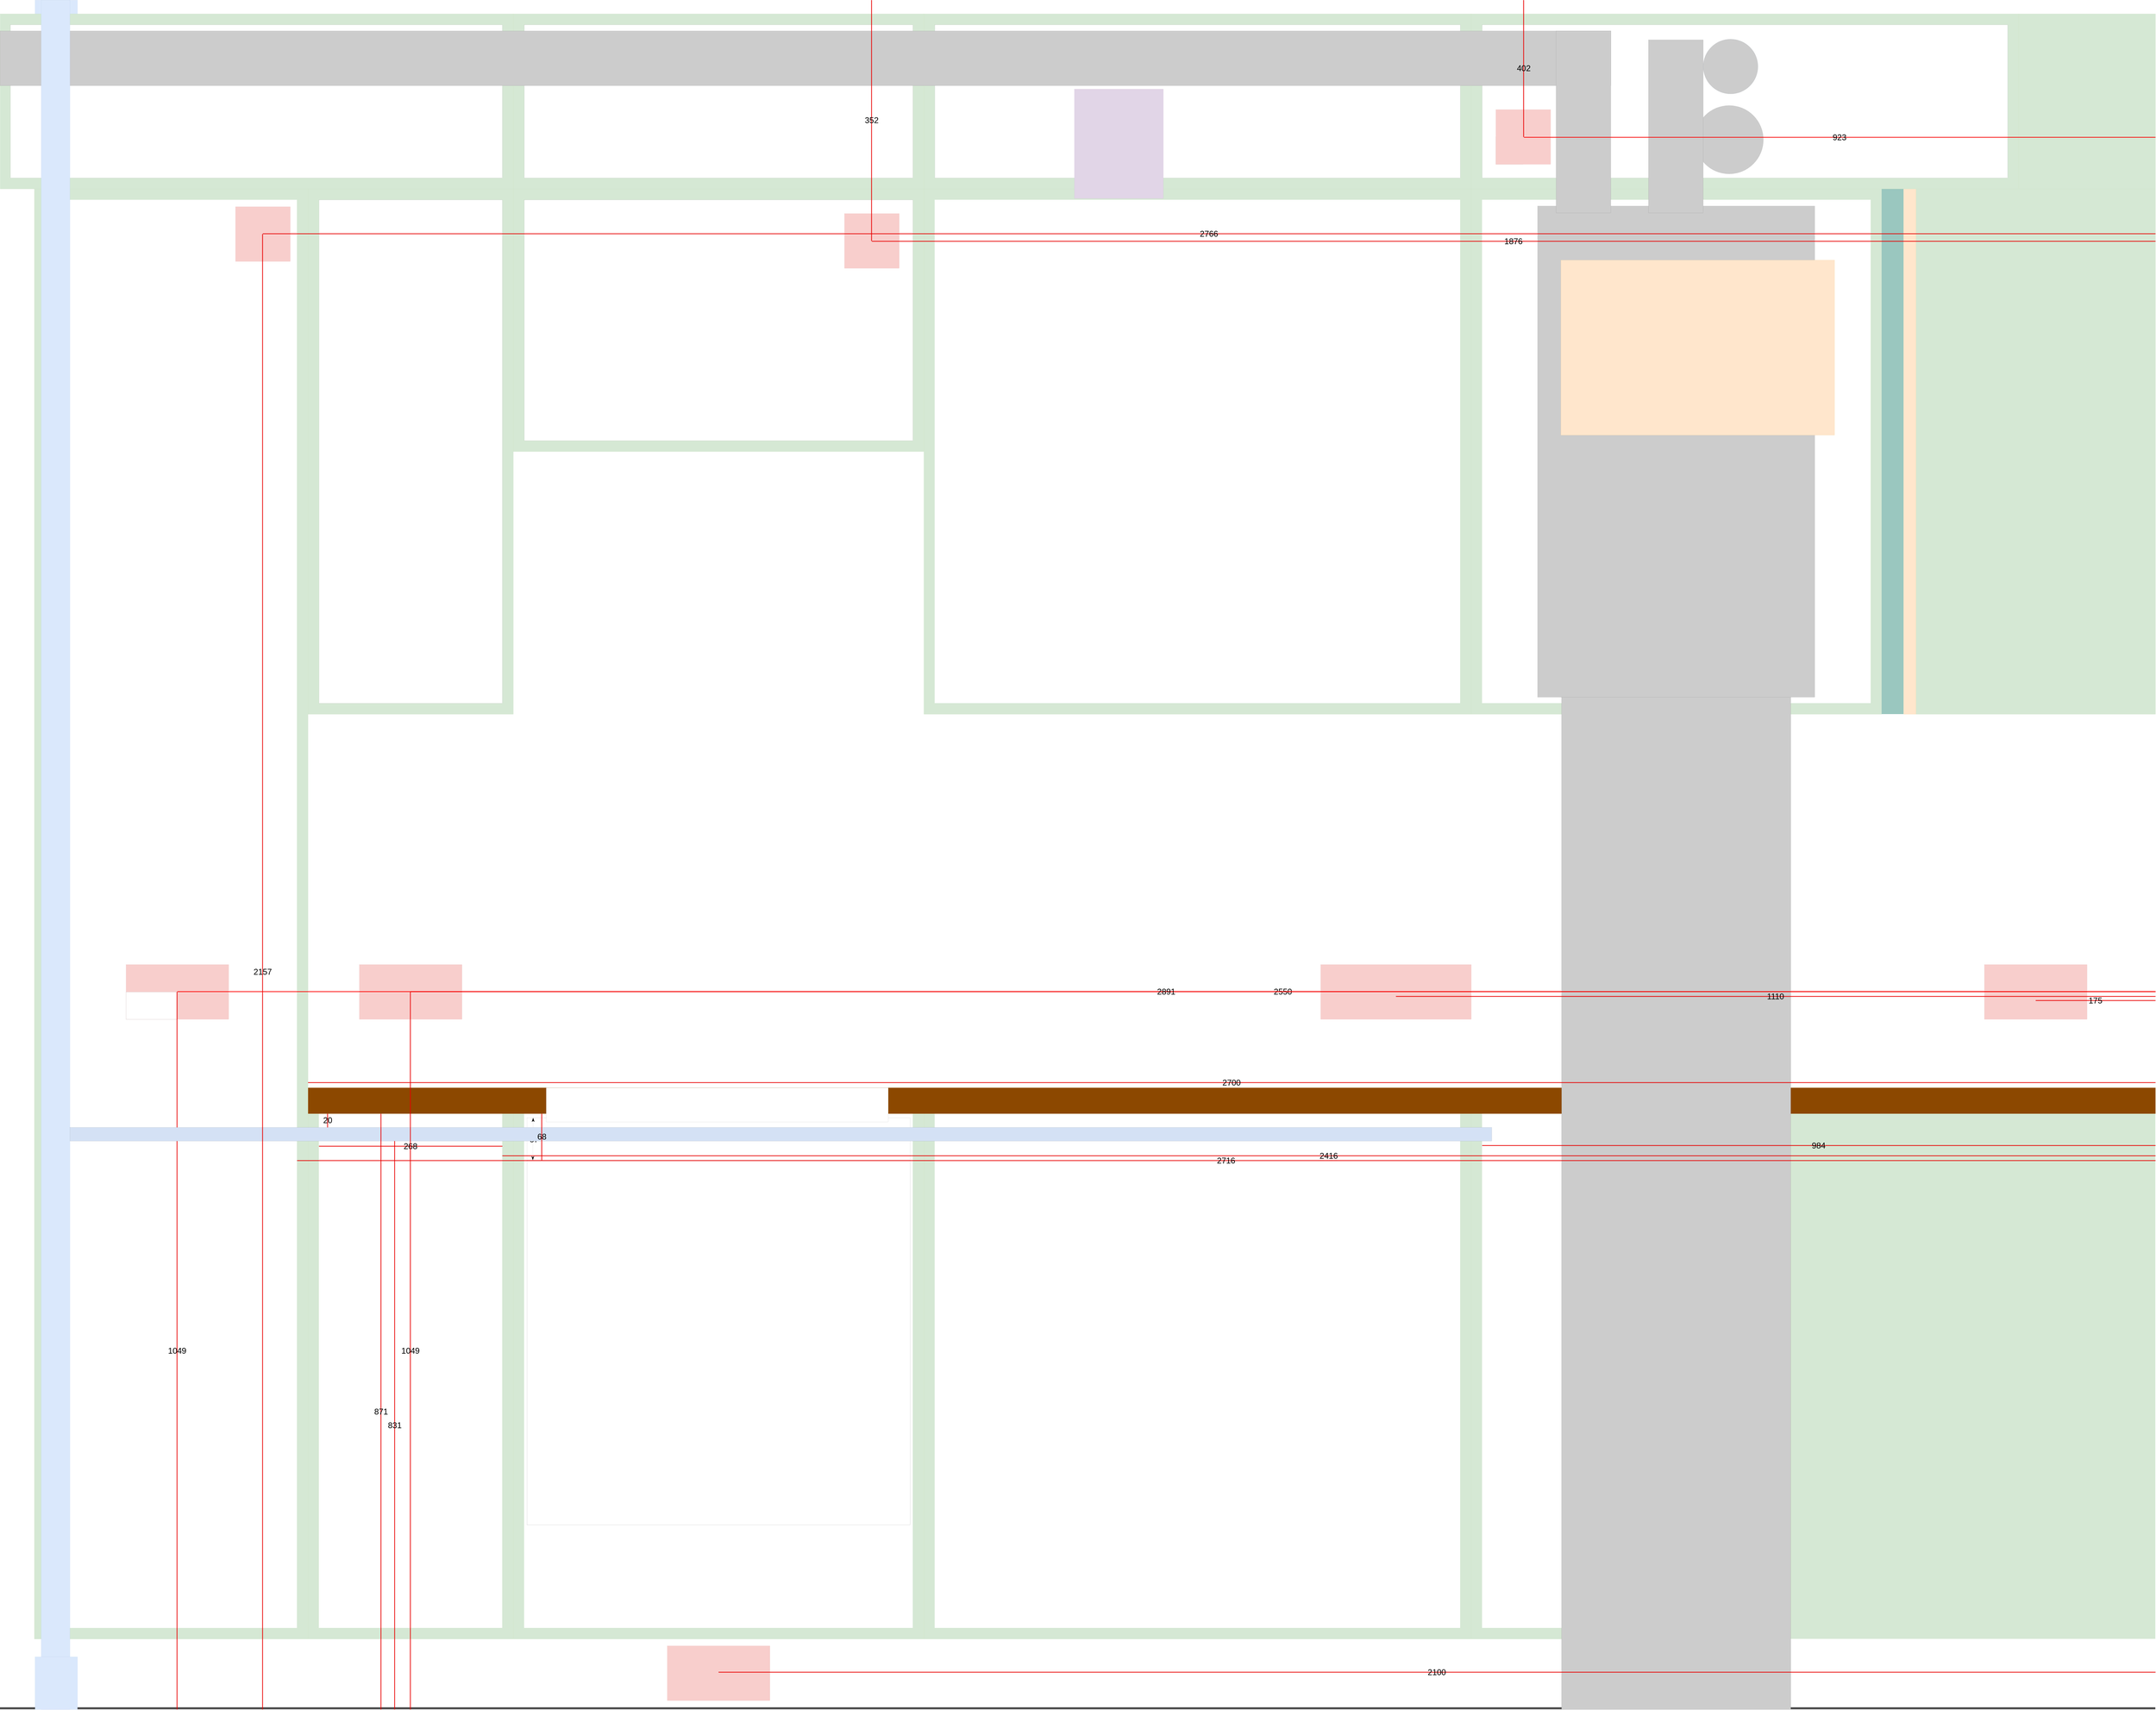 <mxfile version="24.6.4" type="github" pages="2">
  <diagram name="left" id="koKkgfx4V1DcDY4L06e6">
    <mxGraphModel dx="1593" dy="838" grid="1" gridSize="1" guides="1" tooltips="1" connect="1" arrows="1" fold="1" page="1" pageScale="1" pageWidth="3150" pageHeight="2499" math="0" shadow="0">
      <root>
        <mxCell id="0" />
        <mxCell id="1" parent="0" />
        <mxCell id="xtGN7tZTvixt9cB9F57P-2" value="" style="rounded=0;whiteSpace=wrap;html=1;strokeColor=none;strokeWidth=0;fillColor=none;rotatable=0;cloneable=0;deletable=0;resizable=0;movable=0;editable=0;locked=1;connectable=0;" parent="1" vertex="1">
          <mxGeometry width="3150" height="2499" as="geometry" />
        </mxCell>
        <mxCell id="w0aLumGX9xAHh60q_JEq-9" value="" style="rounded=0;whiteSpace=wrap;html=1;strokeColor=none;fillColor=#9AC7BF;" parent="1" vertex="1">
          <mxGeometry x="2550" y="1628" width="40" height="768" as="geometry" />
        </mxCell>
        <mxCell id="w0aLumGX9xAHh60q_JEq-11" value="" style="rounded=0;whiteSpace=wrap;html=1;strokeWidth=0;fillColor=#d5e8d4;strokeColor=#82b366;" parent="1" vertex="1">
          <mxGeometry x="2950" y="20" width="200" height="256" as="geometry" />
        </mxCell>
        <mxCell id="FoiQY0BL_amfM0cv7Ukx-2" value="пол" parent="0" />
        <mxCell id="xtGN7tZTvixt9cB9F57P-3" value="" style="rounded=0;whiteSpace=wrap;html=1;strokeColor=none;fillColor=default;" parent="FoiQY0BL_amfM0cv7Ukx-2" vertex="1">
          <mxGeometry y="2396" width="3150" height="100" as="geometry" />
        </mxCell>
        <mxCell id="FoiQY0BL_amfM0cv7Ukx-23" value="" style="rounded=0;whiteSpace=wrap;html=1;strokeColor=none;fillColor=#4D4D4D;fontColor=#ffffff;" parent="FoiQY0BL_amfM0cv7Ukx-2" vertex="1">
          <mxGeometry y="2496" width="3150" height="3" as="geometry" />
        </mxCell>
        <mxCell id="_2o7Frp7gTv5wv5hf5Ww-18" value="" style="rounded=0;whiteSpace=wrap;html=1;strokeWidth=0;fillColor=#dae8fc;strokeColor=#6c8ebf;align=center;verticalAlign=middle;fontFamily=Helvetica;fontSize=12;fontColor=default;" parent="FoiQY0BL_amfM0cv7Ukx-2" vertex="1">
          <mxGeometry x="55" y="72" width="62" height="36" as="geometry" />
        </mxCell>
        <mxCell id="_2o7Frp7gTv5wv5hf5Ww-19" value="" style="rounded=0;whiteSpace=wrap;html=1;strokeWidth=0;fillColor=#dae8fc;strokeColor=#6c8ebf;align=center;verticalAlign=middle;fontFamily=Helvetica;fontSize=12;fontColor=default;" parent="FoiQY0BL_amfM0cv7Ukx-2" vertex="1">
          <mxGeometry x="51" width="62" height="36" as="geometry" />
        </mxCell>
        <mxCell id="FoiQY0BL_amfM0cv7Ukx-28" value="верхний ряд" parent="0" />
        <mxCell id="CjcA40CV85_2sZ5aNf5o-3" value="" style="group" parent="FoiQY0BL_amfM0cv7Ukx-28" vertex="1" connectable="0">
          <mxGeometry x="450" y="276" width="300" height="768" as="geometry" />
        </mxCell>
        <mxCell id="CjcA40CV85_2sZ5aNf5o-1" value="" style="rounded=0;whiteSpace=wrap;html=1;strokeColor=#82b366;strokeWidth=0;fillColor=#d5e8d4;" parent="CjcA40CV85_2sZ5aNf5o-3" vertex="1">
          <mxGeometry width="300" height="768" as="geometry" />
        </mxCell>
        <mxCell id="CjcA40CV85_2sZ5aNf5o-2" value="" style="rounded=0;whiteSpace=wrap;html=1;strokeWidth=0;" parent="CjcA40CV85_2sZ5aNf5o-3" vertex="1">
          <mxGeometry x="16" y="16" width="268" height="736" as="geometry" />
        </mxCell>
        <mxCell id="CjcA40CV85_2sZ5aNf5o-6" value="" style="group" parent="FoiQY0BL_amfM0cv7Ukx-28" vertex="1" connectable="0">
          <mxGeometry x="750" y="276" width="600" height="384" as="geometry" />
        </mxCell>
        <mxCell id="CjcA40CV85_2sZ5aNf5o-4" value="" style="rounded=0;whiteSpace=wrap;html=1;strokeWidth=0;fillColor=#d5e8d4;strokeColor=#82b366;" parent="CjcA40CV85_2sZ5aNf5o-6" vertex="1">
          <mxGeometry width="600" height="384" as="geometry" />
        </mxCell>
        <mxCell id="CjcA40CV85_2sZ5aNf5o-5" value="" style="rounded=0;whiteSpace=wrap;html=1;strokeWidth=0;" parent="CjcA40CV85_2sZ5aNf5o-6" vertex="1">
          <mxGeometry x="16" y="16" width="568" height="352" as="geometry" />
        </mxCell>
        <mxCell id="VPxmGFacgetjMYWHdtx3-2" value="" style="rounded=0;whiteSpace=wrap;html=1;fillColor=#f8cecc;strokeColor=#b85450;strokeWidth=0;align=center;verticalAlign=middle;fontFamily=Helvetica;fontSize=12;fontColor=default;" parent="CjcA40CV85_2sZ5aNf5o-6" vertex="1">
          <mxGeometry x="484" y="36" width="80" height="80" as="geometry" />
        </mxCell>
        <mxCell id="CjcA40CV85_2sZ5aNf5o-7" value="" style="group" parent="FoiQY0BL_amfM0cv7Ukx-28" vertex="1" connectable="0">
          <mxGeometry x="1350" y="276" width="1400" height="768" as="geometry" />
        </mxCell>
        <mxCell id="CjcA40CV85_2sZ5aNf5o-8" value="" style="rounded=0;whiteSpace=wrap;html=1;strokeColor=#82b366;fillColor=#d5e8d4;strokeWidth=0;" parent="CjcA40CV85_2sZ5aNf5o-7" vertex="1">
          <mxGeometry width="800" height="768" as="geometry" />
        </mxCell>
        <mxCell id="CjcA40CV85_2sZ5aNf5o-9" value="" style="rounded=0;whiteSpace=wrap;html=1;fillColor=default;strokeColor=none;" parent="CjcA40CV85_2sZ5aNf5o-7" vertex="1">
          <mxGeometry x="16.003" y="16" width="768" height="736" as="geometry" />
        </mxCell>
        <mxCell id="CjcA40CV85_2sZ5aNf5o-10" value="" style="group" parent="CjcA40CV85_2sZ5aNf5o-7" vertex="1" connectable="0">
          <mxGeometry x="800" width="600" height="768" as="geometry" />
        </mxCell>
        <mxCell id="CjcA40CV85_2sZ5aNf5o-11" value="" style="rounded=0;whiteSpace=wrap;html=1;strokeColor=#82b366;fillColor=#d5e8d4;strokeWidth=0;" parent="CjcA40CV85_2sZ5aNf5o-10" vertex="1">
          <mxGeometry width="600" height="768" as="geometry" />
        </mxCell>
        <mxCell id="CjcA40CV85_2sZ5aNf5o-12" value="" style="rounded=0;whiteSpace=wrap;html=1;fillColor=default;strokeColor=none;" parent="CjcA40CV85_2sZ5aNf5o-10" vertex="1">
          <mxGeometry x="16" y="16" width="568" height="736" as="geometry" />
        </mxCell>
        <mxCell id="w0aLumGX9xAHh60q_JEq-7" value="" style="rounded=0;whiteSpace=wrap;html=1;strokeWidth=0;fillColor=#d5e8d4;strokeColor=#82b366;" parent="FoiQY0BL_amfM0cv7Ukx-28" vertex="1">
          <mxGeometry x="2800" y="276" width="350" height="768" as="geometry" />
        </mxCell>
        <mxCell id="w0aLumGX9xAHh60q_JEq-8" value="" style="rounded=0;whiteSpace=wrap;html=1;strokeWidth=0;fillColor=#ffe6cc;strokeColor=#d79b00;" parent="FoiQY0BL_amfM0cv7Ukx-28" vertex="1">
          <mxGeometry x="2782" y="276" width="18" height="768" as="geometry" />
        </mxCell>
        <mxCell id="FoiQY0BL_amfM0cv7Ukx-5" value="" style="rounded=0;whiteSpace=wrap;html=1;strokeColor=none;fillColor=#9AC7BF;" parent="FoiQY0BL_amfM0cv7Ukx-28" vertex="1">
          <mxGeometry x="2750" y="276" width="32" height="768" as="geometry" />
        </mxCell>
        <mxCell id="CjcA40CV85_2sZ5aNf5o-13" value="антресоль" parent="0" />
        <mxCell id="CjcA40CV85_2sZ5aNf5o-18" value="" style="group" parent="CjcA40CV85_2sZ5aNf5o-13" vertex="1" connectable="0">
          <mxGeometry x="750" y="20" width="600" height="256" as="geometry" />
        </mxCell>
        <mxCell id="CjcA40CV85_2sZ5aNf5o-19" value="" style="group" parent="CjcA40CV85_2sZ5aNf5o-18" vertex="1" connectable="0">
          <mxGeometry width="600" height="256" as="geometry" />
        </mxCell>
        <mxCell id="CjcA40CV85_2sZ5aNf5o-20" value="" style="rounded=0;whiteSpace=wrap;html=1;strokeWidth=0;fillColor=#d5e8d4;strokeColor=#82b366;" parent="CjcA40CV85_2sZ5aNf5o-19" vertex="1">
          <mxGeometry width="600" height="256" as="geometry" />
        </mxCell>
        <mxCell id="CjcA40CV85_2sZ5aNf5o-21" value="" style="rounded=0;whiteSpace=wrap;html=1;strokeWidth=0;" parent="CjcA40CV85_2sZ5aNf5o-19" vertex="1">
          <mxGeometry x="16" y="16" width="568" height="224" as="geometry" />
        </mxCell>
        <mxCell id="CjcA40CV85_2sZ5aNf5o-28" value="" style="group" parent="CjcA40CV85_2sZ5aNf5o-13" vertex="1" connectable="0">
          <mxGeometry x="1350" y="20" width="800" height="292" as="geometry" />
        </mxCell>
        <mxCell id="CjcA40CV85_2sZ5aNf5o-26" value="" style="rounded=0;whiteSpace=wrap;html=1;strokeWidth=0;fillColor=#d5e8d4;strokeColor=#82b366;" parent="CjcA40CV85_2sZ5aNf5o-28" vertex="1">
          <mxGeometry width="800" height="256" as="geometry" />
        </mxCell>
        <mxCell id="CjcA40CV85_2sZ5aNf5o-27" value="" style="rounded=0;whiteSpace=wrap;html=1;strokeWidth=0;" parent="CjcA40CV85_2sZ5aNf5o-28" vertex="1">
          <mxGeometry x="16" y="16" width="768" height="224" as="geometry" />
        </mxCell>
        <mxCell id="CjcA40CV85_2sZ5aNf5o-16" value="" style="group" parent="CjcA40CV85_2sZ5aNf5o-13" vertex="1" connectable="0">
          <mxGeometry y="20" width="3148" height="256" as="geometry" />
        </mxCell>
        <mxCell id="CjcA40CV85_2sZ5aNf5o-17" value="" style="group" parent="CjcA40CV85_2sZ5aNf5o-16" vertex="1" connectable="0">
          <mxGeometry width="3148" height="256" as="geometry" />
        </mxCell>
        <mxCell id="CjcA40CV85_2sZ5aNf5o-14" value="" style="rounded=0;whiteSpace=wrap;html=1;strokeWidth=0;fillColor=#d5e8d4;strokeColor=#82b366;" parent="CjcA40CV85_2sZ5aNf5o-17" vertex="1">
          <mxGeometry width="750" height="256" as="geometry" />
        </mxCell>
        <mxCell id="CjcA40CV85_2sZ5aNf5o-15" value="" style="rounded=0;whiteSpace=wrap;html=1;strokeWidth=0;" parent="CjcA40CV85_2sZ5aNf5o-17" vertex="1">
          <mxGeometry x="15" y="16" width="719" height="224" as="geometry" />
        </mxCell>
        <mxCell id="CjcA40CV85_2sZ5aNf5o-30" value="" style="rounded=0;whiteSpace=wrap;html=1;strokeWidth=0;fillColor=#d5e8d4;strokeColor=#82b366;" parent="CjcA40CV85_2sZ5aNf5o-13" vertex="1">
          <mxGeometry x="2150" y="20" width="800" height="256" as="geometry" />
        </mxCell>
        <mxCell id="CjcA40CV85_2sZ5aNf5o-29" value="" style="group" parent="CjcA40CV85_2sZ5aNf5o-13" vertex="1" connectable="0">
          <mxGeometry x="2150" y="20" width="998" height="402" as="geometry" />
        </mxCell>
        <mxCell id="CjcA40CV85_2sZ5aNf5o-31" value="" style="rounded=0;whiteSpace=wrap;html=1;strokeWidth=0;" parent="CjcA40CV85_2sZ5aNf5o-29" vertex="1">
          <mxGeometry x="16" y="16" width="768" height="224" as="geometry" />
        </mxCell>
        <mxCell id="0hOKsh7049nC19befjA3-3" value="" style="ellipse;whiteSpace=wrap;html=1;aspect=fixed;strokeWidth=0;fillColor=#CCCCCC;fontColor=#333333;strokeColor=#666666;" vertex="1" parent="CjcA40CV85_2sZ5aNf5o-29">
          <mxGeometry x="327" y="134" width="100" height="100" as="geometry" />
        </mxCell>
        <mxCell id="FoiQY0BL_amfM0cv7Ukx-4" value="нижний ряд" parent="0" />
        <mxCell id="FoiQY0BL_amfM0cv7Ukx-3" value="" style="rounded=0;whiteSpace=wrap;html=1;strokeColor=none;fillColor=#d5e8d4;" parent="FoiQY0BL_amfM0cv7Ukx-4" vertex="1">
          <mxGeometry x="2590" y="1628" width="560" height="768" as="geometry" />
        </mxCell>
        <mxCell id="FoiQY0BL_amfM0cv7Ukx-8" value="" style="group" parent="FoiQY0BL_amfM0cv7Ukx-4" vertex="1" connectable="0">
          <mxGeometry x="2150" y="1628" width="1000" height="768" as="geometry" />
        </mxCell>
        <mxCell id="FoiQY0BL_amfM0cv7Ukx-6" value="" style="rounded=0;whiteSpace=wrap;html=1;strokeColor=#82b366;fillColor=#d5e8d4;strokeWidth=0;" parent="FoiQY0BL_amfM0cv7Ukx-8" vertex="1">
          <mxGeometry width="400" height="768" as="geometry" />
        </mxCell>
        <mxCell id="FoiQY0BL_amfM0cv7Ukx-7" value="" style="rounded=0;whiteSpace=wrap;html=1;fillColor=default;strokeColor=none;" parent="FoiQY0BL_amfM0cv7Ukx-8" vertex="1">
          <mxGeometry x="16" width="368" height="752" as="geometry" />
        </mxCell>
        <mxCell id="FoiQY0BL_amfM0cv7Ukx-12" value="" style="group" parent="FoiQY0BL_amfM0cv7Ukx-4" vertex="1" connectable="0">
          <mxGeometry x="750" y="1618" width="621" height="870" as="geometry" />
        </mxCell>
        <mxCell id="FoiQY0BL_amfM0cv7Ukx-13" value="" style="rounded=0;whiteSpace=wrap;html=1;strokeColor=#82b366;fillColor=#d5e8d4;strokeWidth=0;" parent="FoiQY0BL_amfM0cv7Ukx-12" vertex="1">
          <mxGeometry y="10" width="600" height="768" as="geometry" />
        </mxCell>
        <mxCell id="FoiQY0BL_amfM0cv7Ukx-14" value="" style="rounded=0;whiteSpace=wrap;html=1;fillColor=default;strokeColor=none;" parent="FoiQY0BL_amfM0cv7Ukx-12" vertex="1">
          <mxGeometry x="16" y="10" width="568" height="752" as="geometry" />
        </mxCell>
        <mxCell id="FoiQY0BL_amfM0cv7Ukx-15" value="" style="group" parent="FoiQY0BL_amfM0cv7Ukx-4" vertex="1" connectable="0">
          <mxGeometry x="450" y="1618" width="390" height="768" as="geometry" />
        </mxCell>
        <mxCell id="FoiQY0BL_amfM0cv7Ukx-16" value="" style="rounded=0;whiteSpace=wrap;html=1;strokeColor=#82b366;fillColor=#d5e8d4;strokeWidth=0;" parent="FoiQY0BL_amfM0cv7Ukx-15" vertex="1">
          <mxGeometry y="10" width="300" height="768" as="geometry" />
        </mxCell>
        <mxCell id="FoiQY0BL_amfM0cv7Ukx-17" value="" style="rounded=0;whiteSpace=wrap;html=1;fillColor=default;strokeColor=none;" parent="FoiQY0BL_amfM0cv7Ukx-15" vertex="1">
          <mxGeometry x="16" y="10" width="268" height="752" as="geometry" />
        </mxCell>
        <mxCell id="FoiQY0BL_amfM0cv7Ukx-22" value="" style="group" parent="FoiQY0BL_amfM0cv7Ukx-4" vertex="1" connectable="0">
          <mxGeometry x="50" y="276" width="3100" height="2217" as="geometry" />
        </mxCell>
        <mxCell id="FoiQY0BL_amfM0cv7Ukx-19" value="" style="rounded=0;whiteSpace=wrap;html=1;strokeColor=#82b366;fillColor=#d5e8d4;strokeWidth=0;" parent="FoiQY0BL_amfM0cv7Ukx-22" vertex="1">
          <mxGeometry width="400" height="2120" as="geometry" />
        </mxCell>
        <mxCell id="FoiQY0BL_amfM0cv7Ukx-21" value="" style="rounded=0;whiteSpace=wrap;html=1;strokeColor=none;" parent="FoiQY0BL_amfM0cv7Ukx-22" vertex="1">
          <mxGeometry x="16" y="16.079" width="368" height="2088" as="geometry" />
        </mxCell>
        <mxCell id="Xp1xwoGzoSQ8W8K1QQJ6-2" value="" style="rounded=0;whiteSpace=wrap;html=1;strokeWidth=0;fillColor=#f8cecc;strokeColor=#b85450;" parent="FoiQY0BL_amfM0cv7Ukx-22" vertex="1">
          <mxGeometry x="134" y="1134" width="150" height="80" as="geometry" />
        </mxCell>
        <mxCell id="Pu72MlAG8UcR5RmYyR8u-3" value="" style="rounded=0;whiteSpace=wrap;html=1;strokeWidth=0;" parent="FoiQY0BL_amfM0cv7Ukx-22" vertex="1">
          <mxGeometry x="134" y="1174" width="75" height="40" as="geometry" />
        </mxCell>
        <mxCell id="Pu72MlAG8UcR5RmYyR8u-2" value="1049" style="rounded=0;whiteSpace=wrap;html=1;strokeWidth=0;fillColor=#FF0000;" parent="FoiQY0BL_amfM0cv7Ukx-22" vertex="1">
          <mxGeometry x="208" y="1174" width="1" height="1049" as="geometry" />
        </mxCell>
        <mxCell id="FoiQY0BL_amfM0cv7Ukx-24" value="" style="group" parent="FoiQY0BL_amfM0cv7Ukx-4" vertex="1" connectable="0">
          <mxGeometry x="1350" y="1628" width="856" height="768" as="geometry" />
        </mxCell>
        <mxCell id="FoiQY0BL_amfM0cv7Ukx-25" value="" style="rounded=0;whiteSpace=wrap;html=1;strokeColor=#82b366;fillColor=#d5e8d4;strokeWidth=0;" parent="FoiQY0BL_amfM0cv7Ukx-24" vertex="1">
          <mxGeometry width="800" height="768" as="geometry" />
        </mxCell>
        <mxCell id="FoiQY0BL_amfM0cv7Ukx-26" value="" style="rounded=0;whiteSpace=wrap;html=1;fillColor=default;strokeColor=none;" parent="FoiQY0BL_amfM0cv7Ukx-24" vertex="1">
          <mxGeometry x="16" width="768" height="752" as="geometry" />
        </mxCell>
        <mxCell id="_2o7Frp7gTv5wv5hf5Ww-23" value="" style="rounded=0;whiteSpace=wrap;html=1;strokeWidth=0;fillColor=#8C4800;strokeColor=#d79b00;" parent="FoiQY0BL_amfM0cv7Ukx-4" vertex="1">
          <mxGeometry x="450" y="1590" width="2700" height="38" as="geometry" />
        </mxCell>
        <mxCell id="CjcA40CV85_2sZ5aNf5o-33" value="котел" parent="0" />
        <mxCell id="_2o7Frp7gTv5wv5hf5Ww-1" value="" style="rounded=0;whiteSpace=wrap;html=1;strokeWidth=0;fillColor=#CCCCCC;resizable=1;editable=1;movable=1;rotatable=0;deletable=0;locked=0;connectable=1;cloneable=0;" parent="CjcA40CV85_2sZ5aNf5o-33" vertex="1">
          <mxGeometry x="2247" y="301" width="405" height="718" as="geometry" />
        </mxCell>
        <mxCell id="_2o7Frp7gTv5wv5hf5Ww-4" value="" style="rounded=0;whiteSpace=wrap;html=1;strokeWidth=0;fillColor=#CCCCCC;" parent="CjcA40CV85_2sZ5aNf5o-33" vertex="1">
          <mxGeometry x="2409" y="58" width="80" height="253" as="geometry" />
        </mxCell>
        <mxCell id="_2o7Frp7gTv5wv5hf5Ww-7" value="" style="rounded=0;whiteSpace=wrap;html=1;strokeWidth=0;fillColor=#CCCCCC;" parent="CjcA40CV85_2sZ5aNf5o-33" vertex="1">
          <mxGeometry y="45" width="2354" height="80" as="geometry" />
        </mxCell>
        <mxCell id="_2o7Frp7gTv5wv5hf5Ww-6" value="" style="rounded=0;whiteSpace=wrap;html=1;strokeWidth=0;fillColor=#CCCCCC;" parent="CjcA40CV85_2sZ5aNf5o-33" vertex="1">
          <mxGeometry x="2282" y="1019" width="335" height="1480" as="geometry" />
        </mxCell>
        <mxCell id="CjcA40CV85_2sZ5aNf5o-32" value="" style="ellipse;whiteSpace=wrap;html=1;aspect=fixed;strokeWidth=0;fillColor=#CCCCCC;strokeColor=#23445d;" parent="CjcA40CV85_2sZ5aNf5o-33" vertex="1">
          <mxGeometry x="2489" y="57" width="80" height="80" as="geometry" />
        </mxCell>
        <mxCell id="w0aLumGX9xAHh60q_JEq-12" value="" style="rounded=0;whiteSpace=wrap;html=1;fillColor=#ffe6cc;strokeColor=#d79b00;strokeWidth=0;" parent="CjcA40CV85_2sZ5aNf5o-33" vertex="1">
          <mxGeometry x="2281" y="380" width="400" height="256" as="geometry" />
        </mxCell>
        <mxCell id="_2o7Frp7gTv5wv5hf5Ww-8" value="" style="rounded=0;whiteSpace=wrap;html=1;fillColor=#CCCCCC;strokeWidth=0;" parent="CjcA40CV85_2sZ5aNf5o-33" vertex="1">
          <mxGeometry x="2274" y="45" width="80" height="266" as="geometry" />
        </mxCell>
        <mxCell id="_2o7Frp7gTv5wv5hf5Ww-35" value="духовка" parent="0" />
        <mxCell id="_2o7Frp7gTv5wv5hf5Ww-29" value="" style="group" parent="_2o7Frp7gTv5wv5hf5Ww-35" vertex="1" connectable="0">
          <mxGeometry x="770" y="1644" width="560" height="595" as="geometry" />
        </mxCell>
        <mxCell id="_2o7Frp7gTv5wv5hf5Ww-27" value="" style="rounded=0;whiteSpace=wrap;html=1;strokeWidth=0;perimeterSpacing=0;" parent="_2o7Frp7gTv5wv5hf5Ww-29" vertex="1">
          <mxGeometry y="-10" width="560" height="595" as="geometry" />
        </mxCell>
        <mxCell id="_2o7Frp7gTv5wv5hf5Ww-28" value="" style="rounded=0;whiteSpace=wrap;html=1;strokeWidth=0;perimeterSpacing=0;" parent="_2o7Frp7gTv5wv5hf5Ww-29" vertex="1">
          <mxGeometry y="52" width="560" height="533" as="geometry" />
        </mxCell>
        <mxCell id="_2o7Frp7gTv5wv5hf5Ww-32" value="" style="endArrow=classicThin;startArrow=classicThin;html=1;rounded=0;entryX=0.016;entryY=0;entryDx=0;entryDy=0;entryPerimeter=0;exitX=0.015;exitY=0;exitDx=0;exitDy=0;exitPerimeter=0;startFill=1;endFill=1;strokeWidth=0;" parent="_2o7Frp7gTv5wv5hf5Ww-29" source="_2o7Frp7gTv5wv5hf5Ww-28" target="_2o7Frp7gTv5wv5hf5Ww-27" edge="1">
          <mxGeometry width="50" height="50" relative="1" as="geometry">
            <mxPoint x="9" y="49" as="sourcePoint" />
            <mxPoint x="59" y="-1" as="targetPoint" />
          </mxGeometry>
        </mxCell>
        <mxCell id="_2o7Frp7gTv5wv5hf5Ww-34" value="57" style="edgeLabel;html=1;align=center;verticalAlign=middle;resizable=0;points=[];" parent="_2o7Frp7gTv5wv5hf5Ww-32" vertex="1" connectable="0">
          <mxGeometry x="-0.015" y="-1" relative="1" as="geometry">
            <mxPoint as="offset" />
          </mxGeometry>
        </mxCell>
        <mxCell id="_2o7Frp7gTv5wv5hf5Ww-36" value="" style="rounded=0;whiteSpace=wrap;html=1;strokeWidth=0;" parent="_2o7Frp7gTv5wv5hf5Ww-35" vertex="1">
          <mxGeometry x="798" y="1590" width="500" height="50" as="geometry" />
        </mxCell>
        <mxCell id="_2o7Frp7gTv5wv5hf5Ww-13" value="газ" parent="0" />
        <mxCell id="_2o7Frp7gTv5wv5hf5Ww-14" value="" style="rounded=0;whiteSpace=wrap;html=1;strokeWidth=0;fillColor=#dae8fc;strokeColor=#6c8ebf;" parent="_2o7Frp7gTv5wv5hf5Ww-13" vertex="1">
          <mxGeometry x="60" width="42" height="2499" as="geometry" />
        </mxCell>
        <mxCell id="_2o7Frp7gTv5wv5hf5Ww-15" value="" style="rounded=0;whiteSpace=wrap;html=1;strokeWidth=0;fillColor=#dae8fc;strokeColor=#6c8ebf;align=center;verticalAlign=middle;fontFamily=Helvetica;fontSize=12;fontColor=default;" parent="_2o7Frp7gTv5wv5hf5Ww-13" vertex="1">
          <mxGeometry x="51" y="2422" width="62" height="77" as="geometry" />
        </mxCell>
        <mxCell id="_2o7Frp7gTv5wv5hf5Ww-20" value="" style="rounded=0;whiteSpace=wrap;html=1;strokeWidth=0;strokeColor=default;fillColor=#D4E1F5;" parent="_2o7Frp7gTv5wv5hf5Ww-13" vertex="1">
          <mxGeometry x="102" y="1648" width="2078" height="20" as="geometry" />
        </mxCell>
        <mxCell id="_cgxPpLW0loe5eL5B5di-2" value="20" style="rounded=0;whiteSpace=wrap;html=1;strokeWidth=0;fillColor=#FF0000;" parent="_2o7Frp7gTv5wv5hf5Ww-13" vertex="1">
          <mxGeometry x="478" y="1628" width="1" height="20" as="geometry" />
        </mxCell>
        <mxCell id="_cgxPpLW0loe5eL5B5di-3" value="268" style="rounded=0;whiteSpace=wrap;html=1;fillColor=#FF0000;strokeWidth=0;" parent="_2o7Frp7gTv5wv5hf5Ww-13" vertex="1">
          <mxGeometry x="466" y="1675" width="268" height="1" as="geometry" />
        </mxCell>
        <mxCell id="_cgxPpLW0loe5eL5B5di-5" value="984" style="rounded=0;whiteSpace=wrap;html=1;strokeWidth=0;fillColor=#FF0000;" parent="_2o7Frp7gTv5wv5hf5Ww-13" vertex="1">
          <mxGeometry x="2166" y="1674" width="984" height="1" as="geometry" />
        </mxCell>
        <mxCell id="_cgxPpLW0loe5eL5B5di-6" value="2416" style="rounded=0;whiteSpace=wrap;html=1;strokeWidth=0;fillColor=#FF0000;" parent="_2o7Frp7gTv5wv5hf5Ww-13" vertex="1">
          <mxGeometry x="734" y="1689" width="2416" height="1" as="geometry" />
        </mxCell>
        <mxCell id="w0aLumGX9xAHh60q_JEq-1" value="871" style="rounded=0;whiteSpace=wrap;html=1;strokeWidth=0;fillColor=#FF0000;" parent="_2o7Frp7gTv5wv5hf5Ww-13" vertex="1">
          <mxGeometry x="556" y="1628" width="1" height="871" as="geometry" />
        </mxCell>
        <mxCell id="w0aLumGX9xAHh60q_JEq-3" value="68" style="rounded=0;whiteSpace=wrap;html=1;strokeWidth=0;fillColor=#FF0000;" parent="_2o7Frp7gTv5wv5hf5Ww-13" vertex="1">
          <mxGeometry x="791" y="1628" width="1" height="68" as="geometry" />
        </mxCell>
        <mxCell id="w0aLumGX9xAHh60q_JEq-4" value="831" style="rounded=0;whiteSpace=wrap;html=1;strokeWidth=0;fillColor=#FF0000;" parent="_2o7Frp7gTv5wv5hf5Ww-13" vertex="1">
          <mxGeometry x="576" y="1668" width="1" height="831" as="geometry" />
        </mxCell>
        <mxCell id="EK9v8JkH4PZetZc3i3iM-2" value="электрика" parent="0" />
        <mxCell id="EK9v8JkH4PZetZc3i3iM-1" value="" style="rounded=0;whiteSpace=wrap;html=1;strokeWidth=0;fillColor=#f8cecc;strokeColor=#b85450;flipH=1;flipV=1;editable=1;movable=1;resizable=1;rotatable=1;deletable=1;locked=0;connectable=1;" parent="EK9v8JkH4PZetZc3i3iM-2" vertex="1">
          <mxGeometry x="1930" y="1410" width="220" height="80" as="geometry" />
        </mxCell>
        <mxCell id="3TbDNI4eDMKCHhWO4izm-15" value="" style="rounded=0;whiteSpace=wrap;html=1;fillColor=#f8cecc;strokeColor=#b85450;strokeWidth=0;movable=1;resizable=1;editable=1;rotatable=1;deletable=1;locked=0;connectable=1;" parent="EK9v8JkH4PZetZc3i3iM-2" vertex="1">
          <mxGeometry x="2900" y="1410" width="150" height="80" as="geometry" />
        </mxCell>
        <mxCell id="3TbDNI4eDMKCHhWO4izm-20" value="" style="rounded=0;whiteSpace=wrap;html=1;fillColor=#f8cecc;strokeColor=#b85450;strokeWidth=0;resizable=0;movable=0;deletable=0;" parent="EK9v8JkH4PZetZc3i3iM-2" vertex="1">
          <mxGeometry x="975" y="2406" width="150" height="80" as="geometry" />
        </mxCell>
        <mxCell id="VPxmGFacgetjMYWHdtx3-1" value="" style="rounded=0;whiteSpace=wrap;html=1;fillColor=#f8cecc;strokeColor=#b85450;strokeWidth=0;" parent="EK9v8JkH4PZetZc3i3iM-2" vertex="1">
          <mxGeometry x="344" y="302" width="80" height="80" as="geometry" />
        </mxCell>
        <mxCell id="VPxmGFacgetjMYWHdtx3-17" value="175" style="rounded=0;whiteSpace=wrap;html=1;strokeWidth=0;fillColor=#FF0000;movable=1;resizable=1;" parent="EK9v8JkH4PZetZc3i3iM-2" vertex="1">
          <mxGeometry x="2975" y="1462" width="175" height="1" as="geometry" />
        </mxCell>
        <mxCell id="VPxmGFacgetjMYWHdtx3-20" value="2766" style="rounded=0;whiteSpace=wrap;html=1;strokeWidth=0;fillColor=#FF0000;" parent="EK9v8JkH4PZetZc3i3iM-2" vertex="1">
          <mxGeometry x="384" y="341" width="2766" height="1" as="geometry" />
        </mxCell>
        <mxCell id="VPxmGFacgetjMYWHdtx3-21" value="2157" style="rounded=0;whiteSpace=wrap;html=1;strokeWidth=0;fillColor=#FF0000;" parent="EK9v8JkH4PZetZc3i3iM-2" vertex="1">
          <mxGeometry x="383" y="342" width="1" height="2157" as="geometry" />
        </mxCell>
        <mxCell id="3TbDNI4eDMKCHhWO4izm-1" value="" style="rounded=0;whiteSpace=wrap;html=1;strokeWidth=0;fillColor=#f8cecc;strokeColor=#b85450;" parent="EK9v8JkH4PZetZc3i3iM-2" vertex="1">
          <mxGeometry x="525" y="1410" width="150" height="80" as="geometry" />
        </mxCell>
        <mxCell id="VPxmGFacgetjMYWHdtx3-12" value="1049" style="rounded=0;whiteSpace=wrap;html=1;strokeWidth=0;fillColor=#FF0000;" parent="EK9v8JkH4PZetZc3i3iM-2" vertex="1">
          <mxGeometry x="599" y="1450" width="1" height="1049" as="geometry" />
        </mxCell>
        <mxCell id="VPxmGFacgetjMYWHdtx3-11" value="2550" style="rounded=0;whiteSpace=wrap;html=1;strokeWidth=0;fillColor=#FF0000;movable=0;resizable=1;" parent="EK9v8JkH4PZetZc3i3iM-2" vertex="1">
          <mxGeometry x="600" y="1449" width="2550" height="1" as="geometry" />
        </mxCell>
        <mxCell id="VPxmGFacgetjMYWHdtx3-16" value="1110" style="rounded=0;whiteSpace=wrap;html=1;strokeWidth=0;fillColor=#FF0000;movable=1;resizable=1;" parent="EK9v8JkH4PZetZc3i3iM-2" vertex="1">
          <mxGeometry x="2040" y="1456" width="1110" height="1" as="geometry" />
        </mxCell>
        <mxCell id="LF6Q0ECKYghXEC3hOfA7-1" value="2100" style="rounded=0;whiteSpace=wrap;html=1;strokeWidth=0;fillColor=#FF0000;" parent="EK9v8JkH4PZetZc3i3iM-2" vertex="1">
          <mxGeometry x="1050" y="2444" width="2100" height="1" as="geometry" />
        </mxCell>
        <mxCell id="LF6Q0ECKYghXEC3hOfA7-4" value="1876" style="rounded=0;whiteSpace=wrap;html=1;strokeWidth=0;fillColor=#FF0000;" parent="EK9v8JkH4PZetZc3i3iM-2" vertex="1">
          <mxGeometry x="1274" y="352" width="1876" height="1" as="geometry" />
        </mxCell>
        <mxCell id="Pu72MlAG8UcR5RmYyR8u-4" value="2891" style="rounded=0;whiteSpace=wrap;html=1;strokeWidth=0;strokeColor=#FF0000;fillColor=#FF0000;" parent="EK9v8JkH4PZetZc3i3iM-2" vertex="1">
          <mxGeometry x="259" y="1449" width="2891" height="1" as="geometry" />
        </mxCell>
        <mxCell id="LF6Q0ECKYghXEC3hOfA7-5" value="352" style="rounded=0;whiteSpace=wrap;html=1;strokeWidth=0;fillColor=#FF0000;" parent="EK9v8JkH4PZetZc3i3iM-2" vertex="1">
          <mxGeometry x="1273" width="1" height="352" as="geometry" />
        </mxCell>
        <mxCell id="0hOKsh7049nC19befjA3-6" value="" style="rounded=0;whiteSpace=wrap;html=1;strokeWidth=0;" vertex="1" parent="EK9v8JkH4PZetZc3i3iM-2">
          <mxGeometry x="2186" y="200" width="40" height="40" as="geometry" />
        </mxCell>
        <mxCell id="0hOKsh7049nC19befjA3-4" value="" style="rounded=0;whiteSpace=wrap;html=1;fillColor=#f8cecc;strokeColor=#b85450;strokeWidth=0;" vertex="1" parent="EK9v8JkH4PZetZc3i3iM-2">
          <mxGeometry x="2186" y="160" width="80" height="80" as="geometry" />
        </mxCell>
        <mxCell id="0hOKsh7049nC19befjA3-7" value="402" style="rounded=0;whiteSpace=wrap;html=1;strokeWidth=0;fillColor=#FF0000;" vertex="1" parent="EK9v8JkH4PZetZc3i3iM-2">
          <mxGeometry x="2226" width="1" height="200" as="geometry" />
        </mxCell>
        <mxCell id="0hOKsh7049nC19befjA3-9" value="923" style="rounded=0;whiteSpace=wrap;html=1;strokeWidth=0;fillColor=#FF0000;strokeColor=#b85450;" vertex="1" parent="EK9v8JkH4PZetZc3i3iM-2">
          <mxGeometry x="2227" y="200" width="923" height="1" as="geometry" />
        </mxCell>
        <mxCell id="VPxmGFacgetjMYWHdtx3-4" value="вытяжка" parent="0" />
        <mxCell id="VPxmGFacgetjMYWHdtx3-3" value="" style="rounded=0;whiteSpace=wrap;html=1;strokeWidth=0;fillColor=#e1d5e7;strokeColor=#9673a6;deletable=0;rotatable=0;movable=0;resizable=0;" parent="VPxmGFacgetjMYWHdtx3-4" vertex="1">
          <mxGeometry x="1570" y="130" width="130" height="160" as="geometry" />
        </mxCell>
        <mxCell id="VPxmGFacgetjMYWHdtx3-9" value="2716" style="rounded=0;whiteSpace=wrap;html=1;strokeWidth=0;fillColor=#FF0000;" parent="VPxmGFacgetjMYWHdtx3-4" vertex="1">
          <mxGeometry x="434" y="1696" width="2716" height="1" as="geometry" />
        </mxCell>
        <mxCell id="VPxmGFacgetjMYWHdtx3-10" value="2700" style="rounded=0;whiteSpace=wrap;html=1;strokeWidth=0;fillColor=#FF0000;" parent="VPxmGFacgetjMYWHdtx3-4" vertex="1">
          <mxGeometry x="450" y="1582" width="2700" height="1" as="geometry" />
        </mxCell>
      </root>
    </mxGraphModel>
  </diagram>
  <diagram id="MCvRF2MGLXskAfKhxcWS" name="right">
    <mxGraphModel dx="3691" dy="2320" grid="1" gridSize="1" guides="1" tooltips="1" connect="1" arrows="1" fold="1" page="1" pageScale="1" pageWidth="1942" pageHeight="2499" math="0" shadow="0">
      <root>
        <mxCell id="0" />
        <mxCell id="1" parent="0" />
        <mxCell id="Xa1f5CfI5zwSuXjqm02R-3" value="" style="rounded=0;whiteSpace=wrap;html=1;strokeWidth=0;fillColor=none;movable=0;resizable=0;cloneable=0;rotatable=0;deletable=0;" parent="1" vertex="1">
          <mxGeometry width="1942" height="2499" as="geometry" />
        </mxCell>
        <mxCell id="Xa1f5CfI5zwSuXjqm02R-2" value="нижний ряд" parent="0" />
        <mxCell id="Xa1f5CfI5zwSuXjqm02R-5" value="" style="group" parent="Xa1f5CfI5zwSuXjqm02R-2" vertex="1" connectable="0">
          <mxGeometry y="1628" width="1000" height="768" as="geometry" />
        </mxCell>
        <mxCell id="Xa1f5CfI5zwSuXjqm02R-1" value="" style="rounded=0;whiteSpace=wrap;html=1;strokeWidth=0;fillColor=#d5e8d4;strokeColor=#82b366;" parent="Xa1f5CfI5zwSuXjqm02R-5" vertex="1">
          <mxGeometry width="1000" height="768" as="geometry" />
        </mxCell>
        <mxCell id="Xa1f5CfI5zwSuXjqm02R-4" value="" style="rounded=0;whiteSpace=wrap;html=1;strokeWidth=0;fillColor=default;" parent="Xa1f5CfI5zwSuXjqm02R-5" vertex="1">
          <mxGeometry x="16" width="968" height="752" as="geometry" />
        </mxCell>
        <mxCell id="n3GkHVR-IOlGxmIleW0b-3" value="" style="rounded=0;whiteSpace=wrap;html=1;strokeColor=#82b366;fillColor=#d5e8d4;strokeWidth=0;" parent="Xa1f5CfI5zwSuXjqm02R-2" vertex="1">
          <mxGeometry y="276" width="800" height="768" as="geometry" />
        </mxCell>
        <mxCell id="Xa1f5CfI5zwSuXjqm02R-11" value="" style="group" parent="Xa1f5CfI5zwSuXjqm02R-2" vertex="1" connectable="0">
          <mxGeometry x="1000" y="1628" width="150" height="768" as="geometry" />
        </mxCell>
        <mxCell id="Xa1f5CfI5zwSuXjqm02R-9" value="" style="rounded=0;whiteSpace=wrap;html=1;strokeWidth=0;fillColor=#d5e8d4;strokeColor=#82b366;" parent="Xa1f5CfI5zwSuXjqm02R-11" vertex="1">
          <mxGeometry width="150" height="768" as="geometry" />
        </mxCell>
        <mxCell id="Xa1f5CfI5zwSuXjqm02R-10" value="" style="rounded=0;whiteSpace=wrap;html=1;strokeWidth=0;" parent="Xa1f5CfI5zwSuXjqm02R-11" vertex="1">
          <mxGeometry x="16" width="118" height="752" as="geometry" />
        </mxCell>
        <mxCell id="Xa1f5CfI5zwSuXjqm02R-14" value="" style="group" parent="Xa1f5CfI5zwSuXjqm02R-2" vertex="1" connectable="0">
          <mxGeometry x="1150" y="1628" width="600" height="768" as="geometry" />
        </mxCell>
        <mxCell id="Xa1f5CfI5zwSuXjqm02R-12" value="" style="rounded=0;whiteSpace=wrap;html=1;strokeWidth=0;fillColor=#d5e8d4;strokeColor=#82b366;" parent="Xa1f5CfI5zwSuXjqm02R-14" vertex="1">
          <mxGeometry width="600" height="768" as="geometry" />
        </mxCell>
        <mxCell id="Xa1f5CfI5zwSuXjqm02R-13" value="" style="rounded=0;whiteSpace=wrap;html=1;strokeWidth=0;" parent="Xa1f5CfI5zwSuXjqm02R-14" vertex="1">
          <mxGeometry x="16" width="568" height="752" as="geometry" />
        </mxCell>
        <mxCell id="Xa1f5CfI5zwSuXjqm02R-18" value="" style="group" parent="Xa1f5CfI5zwSuXjqm02R-2" vertex="1" connectable="0">
          <mxGeometry x="1750" y="1731" width="150" height="768" as="geometry" />
        </mxCell>
        <mxCell id="Xa1f5CfI5zwSuXjqm02R-19" value="" style="rounded=0;whiteSpace=wrap;html=1;strokeWidth=0;fillColor=#d5e8d4;strokeColor=#82b366;" parent="Xa1f5CfI5zwSuXjqm02R-18" vertex="1">
          <mxGeometry y="-103" width="150" height="768" as="geometry" />
        </mxCell>
        <mxCell id="Xa1f5CfI5zwSuXjqm02R-20" value="" style="rounded=0;whiteSpace=wrap;html=1;strokeWidth=0;" parent="Xa1f5CfI5zwSuXjqm02R-18" vertex="1">
          <mxGeometry x="16" y="-103" width="118" height="752" as="geometry" />
        </mxCell>
        <mxCell id="Xa1f5CfI5zwSuXjqm02R-21" value="" style="rounded=0;whiteSpace=wrap;html=1;strokeWidth=0;" parent="Xa1f5CfI5zwSuXjqm02R-2" vertex="1">
          <mxGeometry x="1900" y="1628" width="16" height="768" as="geometry" />
        </mxCell>
        <mxCell id="Xa1f5CfI5zwSuXjqm02R-22" value="" style="rounded=0;whiteSpace=wrap;html=1;strokeWidth=0;" parent="Xa1f5CfI5zwSuXjqm02R-2" vertex="1">
          <mxGeometry y="2396" width="1942" height="100" as="geometry" />
        </mxCell>
        <mxCell id="Xa1f5CfI5zwSuXjqm02R-23" value="" style="rounded=0;whiteSpace=wrap;html=1;strokeWidth=0;fillColor=#4D4D4D;" parent="Xa1f5CfI5zwSuXjqm02R-2" vertex="1">
          <mxGeometry y="2496" width="1942" height="3" as="geometry" />
        </mxCell>
        <mxCell id="H6eVLfdbJI4pUoHqTO-i-1" value="" style="rounded=0;whiteSpace=wrap;html=1;strokeWidth=0;fillColor=#8C4800;strokeColor=#d79b00;" parent="Xa1f5CfI5zwSuXjqm02R-2" vertex="1">
          <mxGeometry y="1590" width="1916" height="38" as="geometry" />
        </mxCell>
        <mxCell id="G7GyN-0zBQfFBoRQjGYE-1" value="" style="group" parent="Xa1f5CfI5zwSuXjqm02R-2" vertex="1" connectable="0">
          <mxGeometry x="1100" y="20" width="800" height="256" as="geometry" />
        </mxCell>
        <mxCell id="G7GyN-0zBQfFBoRQjGYE-2" value="" style="rounded=0;whiteSpace=wrap;html=1;strokeWidth=0;fillColor=#d5e8d4;strokeColor=#82b366;" parent="G7GyN-0zBQfFBoRQjGYE-1" vertex="1">
          <mxGeometry width="800" height="256" as="geometry" />
        </mxCell>
        <mxCell id="G7GyN-0zBQfFBoRQjGYE-3" value="" style="rounded=0;whiteSpace=wrap;html=1;strokeWidth=0;" parent="G7GyN-0zBQfFBoRQjGYE-1" vertex="1">
          <mxGeometry x="16" y="16" width="768" height="224" as="geometry" />
        </mxCell>
        <mxCell id="G7GyN-0zBQfFBoRQjGYE-7" value="" style="group" parent="Xa1f5CfI5zwSuXjqm02R-2" vertex="1" connectable="0">
          <mxGeometry x="300" y="20" width="800" height="256" as="geometry" />
        </mxCell>
        <mxCell id="G7GyN-0zBQfFBoRQjGYE-8" value="" style="rounded=0;whiteSpace=wrap;html=1;strokeWidth=0;fillColor=#d5e8d4;strokeColor=#82b366;" parent="G7GyN-0zBQfFBoRQjGYE-7" vertex="1">
          <mxGeometry width="800" height="256" as="geometry" />
        </mxCell>
        <mxCell id="G7GyN-0zBQfFBoRQjGYE-9" value="" style="rounded=0;whiteSpace=wrap;html=1;strokeWidth=0;" parent="G7GyN-0zBQfFBoRQjGYE-7" vertex="1">
          <mxGeometry x="16" y="16" width="768" height="224" as="geometry" />
        </mxCell>
        <mxCell id="G7GyN-0zBQfFBoRQjGYE-10" value="" style="rounded=0;whiteSpace=wrap;html=1;strokeWidth=0;fillColor=#d5e8d4;strokeColor=#82b366;" parent="Xa1f5CfI5zwSuXjqm02R-2" vertex="1">
          <mxGeometry y="20" width="300" height="256" as="geometry" />
        </mxCell>
        <mxCell id="G7GyN-0zBQfFBoRQjGYE-11" value="" style="rounded=0;whiteSpace=wrap;html=1;strokeWidth=0;" parent="Xa1f5CfI5zwSuXjqm02R-2" vertex="1">
          <mxGeometry x="1900" y="20" width="16" height="256" as="geometry" />
        </mxCell>
        <mxCell id="eFzxyeeRAb6IG0GMO3mo-1" value="" style="group" parent="Xa1f5CfI5zwSuXjqm02R-2" vertex="1" connectable="0">
          <mxGeometry x="1600" y="276" width="300" height="768" as="geometry" />
        </mxCell>
        <mxCell id="eFzxyeeRAb6IG0GMO3mo-2" value="" style="rounded=0;whiteSpace=wrap;html=1;strokeColor=#82b366;strokeWidth=0;fillColor=#d5e8d4;" parent="eFzxyeeRAb6IG0GMO3mo-1" vertex="1">
          <mxGeometry width="300" height="768" as="geometry" />
        </mxCell>
        <mxCell id="eFzxyeeRAb6IG0GMO3mo-3" value="" style="rounded=0;whiteSpace=wrap;html=1;strokeWidth=0;" parent="eFzxyeeRAb6IG0GMO3mo-1" vertex="1">
          <mxGeometry x="16" y="16" width="268" height="736" as="geometry" />
        </mxCell>
        <mxCell id="eFzxyeeRAb6IG0GMO3mo-4" value="" style="rounded=0;whiteSpace=wrap;html=1;strokeWidth=0;" parent="Xa1f5CfI5zwSuXjqm02R-2" vertex="1">
          <mxGeometry x="1900" y="276" width="16" height="768" as="geometry" />
        </mxCell>
        <mxCell id="n3GkHVR-IOlGxmIleW0b-1" value="" style="rounded=0;whiteSpace=wrap;html=1;strokeColor=#82b366;fillColor=#d5e8d4;strokeWidth=0;" parent="Xa1f5CfI5zwSuXjqm02R-2" vertex="1">
          <mxGeometry x="800" y="276" width="800" height="768" as="geometry" />
        </mxCell>
        <mxCell id="n3GkHVR-IOlGxmIleW0b-2" value="" style="rounded=0;whiteSpace=wrap;html=1;fillColor=default;strokeColor=none;" parent="Xa1f5CfI5zwSuXjqm02R-2" vertex="1">
          <mxGeometry x="816.003" y="292" width="768" height="736" as="geometry" />
        </mxCell>
        <mxCell id="n3GkHVR-IOlGxmIleW0b-4" value="" style="rounded=0;whiteSpace=wrap;html=1;fillColor=default;strokeColor=none;" parent="Xa1f5CfI5zwSuXjqm02R-2" vertex="1">
          <mxGeometry x="16.003" y="292" width="768" height="736" as="geometry" />
        </mxCell>
        <mxCell id="q9hbv-4CA7zz1JpfFjKB-1" value="" style="rounded=0;whiteSpace=wrap;html=1;strokeWidth=0;fillColor=#d5e8d4;strokeColor=#82b366;" parent="Xa1f5CfI5zwSuXjqm02R-2" vertex="1">
          <mxGeometry y="276" width="350" height="768" as="geometry" />
        </mxCell>
        <mxCell id="DMHSNuHrphybS5YOjyPj-2" value="электрика" parent="0" />
        <mxCell id="DMHSNuHrphybS5YOjyPj-1" value="" style="rounded=0;whiteSpace=wrap;html=1;strokeWidth=0;fillColor=#f8cecc;strokeColor=#b85450;resizable=0;movable=0;deletable=0;editable=1;rotatable=1;locked=0;connectable=1;" parent="DMHSNuHrphybS5YOjyPj-2" vertex="1">
          <mxGeometry x="1546" y="1410" width="220" height="80" as="geometry" />
        </mxCell>
        <mxCell id="DMHSNuHrphybS5YOjyPj-4" value="" style="rounded=0;whiteSpace=wrap;html=1;fillColor=#f8cecc;strokeColor=#b85450;strokeWidth=0;resizable=1;rotatable=0;movable=0;" parent="DMHSNuHrphybS5YOjyPj-2" vertex="1">
          <mxGeometry x="894" y="1638" width="80" height="150" as="geometry" />
        </mxCell>
        <mxCell id="7zORCNu_Hi94F8vTt5uU-1" value="934" style="rounded=0;whiteSpace=wrap;html=1;strokeWidth=0;fillColor=#FF0000;" vertex="1" parent="DMHSNuHrphybS5YOjyPj-2">
          <mxGeometry y="1712" width="934" height="1" as="geometry" />
        </mxCell>
        <mxCell id="7zORCNu_Hi94F8vTt5uU-2" value="786" style="rounded=0;whiteSpace=wrap;html=1;strokeWidth=0;fillColor=#FF0000;" vertex="1" parent="DMHSNuHrphybS5YOjyPj-2">
          <mxGeometry x="934" y="1713" width="1" height="786" as="geometry" />
        </mxCell>
        <mxCell id="7zORCNu_Hi94F8vTt5uU-4" value="1656" style="rounded=0;whiteSpace=wrap;html=1;strokeWidth=0;fillColor=#FF0000;" vertex="1" parent="DMHSNuHrphybS5YOjyPj-2">
          <mxGeometry y="1449" width="1656" height="1" as="geometry" />
        </mxCell>
        <mxCell id="7zORCNu_Hi94F8vTt5uU-5" value="1049" style="rounded=0;whiteSpace=wrap;html=1;strokeWidth=0;fillColor=#FF0000;" vertex="1" parent="DMHSNuHrphybS5YOjyPj-2">
          <mxGeometry x="1656" y="1450" width="1" height="1049" as="geometry" />
        </mxCell>
      </root>
    </mxGraphModel>
  </diagram>
</mxfile>
